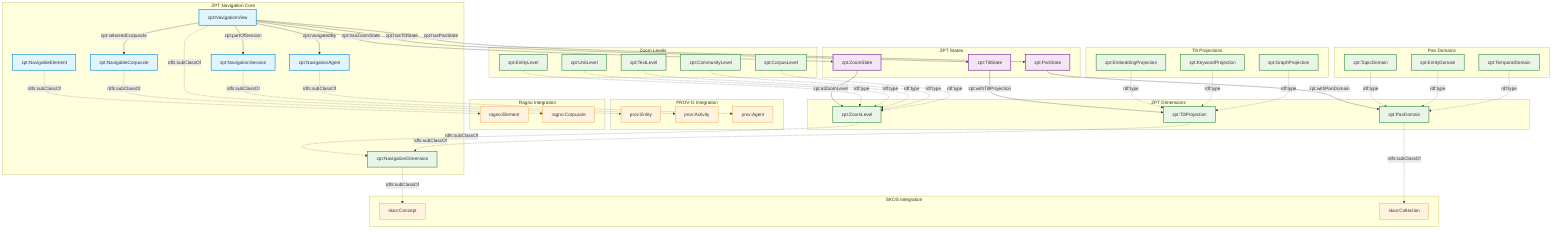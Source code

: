 graph TB
    subgraph "PROV-O Integration"
        PROVEntity[prov:Entity]
        PROVActivity[prov:Activity]
        PROVAgent[prov:Agent]
    end
    
    subgraph "SKOS Integration"
        SKOSConcept[skos:Concept]
        SKOSCollection[skos:Collection]
    end
    
    subgraph "Ragno Integration"
        RagnoElement[ragno:Element]
        RagnoCorpuscle[ragno:Corpuscle]
    end
    
    subgraph "ZPT Navigation Core"
        NavigationView[zpt:NavigationView]
        NavigationSession[zpt:NavigationSession]
        NavigationAgent[zpt:NavigationAgent]
        NavigationDimension[zpt:NavigationDimension]
        
        NavigableCorpuscle[zpt:NavigableCorpuscle]
        NavigableElement[zpt:NavigableElement]
    end
    
    subgraph "ZPT States"
        ZoomState[zpt:ZoomState]
        PanState[zpt:PanState]
        TiltState[zpt:TiltState]
    end
    
    subgraph "ZPT Dimensions"
        ZoomLevel[zpt:ZoomLevel]
        PanDomain[zpt:PanDomain]
        TiltProjection[zpt:TiltProjection]
    end
    
    subgraph "Zoom Levels"
        EntityLevel[zpt:EntityLevel]
        UnitLevel[zpt:UnitLevel]
        TextLevel[zpt:TextLevel]
        CommunityLevel[zpt:CommunityLevel]
        CorpusLevel[zpt:CorpusLevel]
    end
    
    subgraph "Tilt Projections"
        EmbeddingProjection[zpt:EmbeddingProjection]
        KeywordProjection[zpt:KeywordProjection]
        GraphProjection[zpt:GraphProjection]
    end
    
    subgraph "Pan Domains"
        TopicDomain[zpt:TopicDomain]
        EntityDomain[zpt:EntityDomain]
        TemporalDomain[zpt:TemporalDomain]
    end
    
    %% Core inheritance
    NavigationView -.->|rdfs:subClassOf| PROVEntity
    NavigationSession -.->|rdfs:subClassOf| PROVActivity
    NavigationAgent -.->|rdfs:subClassOf| PROVAgent
    
    NavigationDimension -.->|rdfs:subClassOf| SKOSConcept
    ZoomLevel -.->|rdfs:subClassOf| NavigationDimension
    PanDomain -.->|rdfs:subClassOf| SKOSCollection
    TiltProjection -.->|rdfs:subClassOf| NavigationDimension
    
    NavigableCorpuscle -.->|rdfs:subClassOf| RagnoCorpuscle
    NavigableElement -.->|rdfs:subClassOf| RagnoElement
    
    %% State relationships
    NavigationView -->|zpt:hasZoomState| ZoomState
    NavigationView -->|zpt:hasPanState| PanState
    NavigationView -->|zpt:hasTiltState| TiltState
    
    ZoomState -->|zpt:atZoomLevel| ZoomLevel
    PanState -->|zpt:withPanDomain| PanDomain
    TiltState -->|zpt:withTiltProjection| TiltProjection
    
    %% Specific instances
    EntityLevel -.->|rdf:type| ZoomLevel
    UnitLevel -.->|rdf:type| ZoomLevel
    TextLevel -.->|rdf:type| ZoomLevel
    CommunityLevel -.->|rdf:type| ZoomLevel
    CorpusLevel -.->|rdf:type| ZoomLevel
    
    EmbeddingProjection -.->|rdf:type| TiltProjection
    KeywordProjection -.->|rdf:type| TiltProjection
    GraphProjection -.->|rdf:type| TiltProjection
    
    TopicDomain -.->|rdf:type| PanDomain
    EntityDomain -.->|rdf:type| PanDomain
    TemporalDomain -.->|rdf:type| PanDomain
    
    %% Navigation relationships
    NavigationView -->|zpt:selectedCorpuscle| NavigableCorpuscle
    NavigationView -->|zpt:navigatedBy| NavigationAgent
    NavigationView -->|zpt:partOfSession| NavigationSession
    
    classDef zptCore fill:#e1f5fe,stroke:#0288d1,stroke-width:2px
    classDef zptState fill:#f3e5f5,stroke:#7b1fa2,stroke-width:2px
    classDef zptDimension fill:#e8f5e8,stroke:#388e3c,stroke-width:2px
    classDef external fill:#fff3e0,stroke:#f57c00,stroke-width:1px
    
    class NavigationView,NavigationSession,NavigationAgent,NavigableCorpuscle,NavigableElement zptCore
    class ZoomState,PanState,TiltState zptState
    class ZoomLevel,PanDomain,TiltProjection,NavigationDimension,EntityLevel,UnitLevel,TextLevel,CommunityLevel,CorpusLevel,EmbeddingProjection,KeywordProjection,GraphProjection,TopicDomain,EntityDomain,TemporalDomain zptDimension
    class PROVEntity,PROVActivity,PROVAgent,SKOSConcept,SKOSCollection,RagnoElement,RagnoCorpuscle external